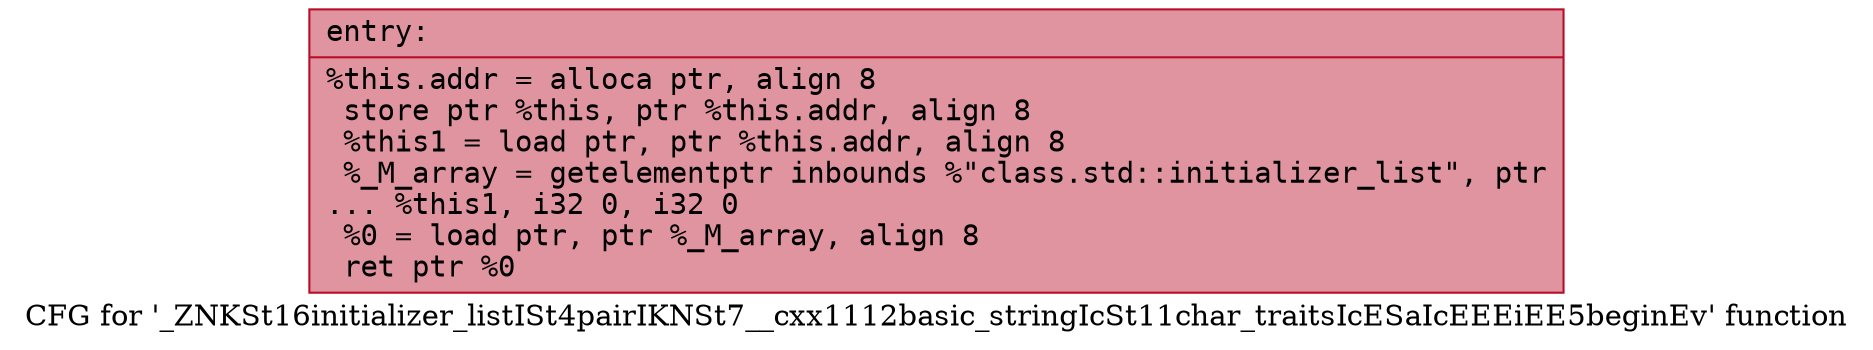 digraph "CFG for '_ZNKSt16initializer_listISt4pairIKNSt7__cxx1112basic_stringIcSt11char_traitsIcESaIcEEEiEE5beginEv' function" {
	label="CFG for '_ZNKSt16initializer_listISt4pairIKNSt7__cxx1112basic_stringIcSt11char_traitsIcESaIcEEEiEE5beginEv' function";

	Node0x562c263da630 [shape=record,color="#b70d28ff", style=filled, fillcolor="#b70d2870" fontname="Courier",label="{entry:\l|  %this.addr = alloca ptr, align 8\l  store ptr %this, ptr %this.addr, align 8\l  %this1 = load ptr, ptr %this.addr, align 8\l  %_M_array = getelementptr inbounds %\"class.std::initializer_list\", ptr\l... %this1, i32 0, i32 0\l  %0 = load ptr, ptr %_M_array, align 8\l  ret ptr %0\l}"];
}
